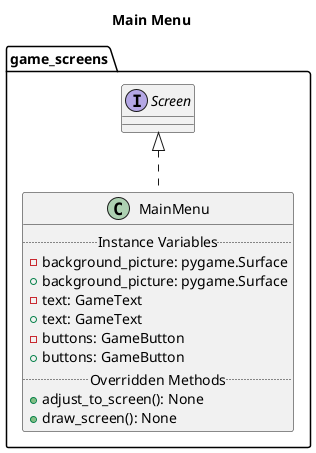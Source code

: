 @startuml Main Menu
title Main Menu

package "game_screens" {
    class MainMenu implements Screen{
        ..Instance Variables..
        - background_picture: pygame.Surface
        + background_picture: pygame.Surface
        - text: GameText
        + text: GameText
        - buttons: GameButton
        + buttons: GameButton
        ..Overridden Methods..
        + adjust_to_screen(): None
        + draw_screen(): None
    }
}

@enduml
